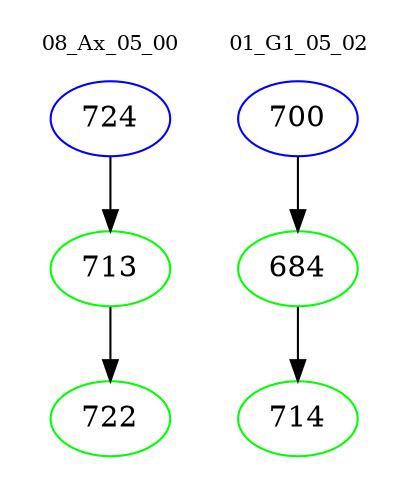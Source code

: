 digraph{
subgraph cluster_0 {
color = white
label = "08_Ax_05_00";
fontsize=10;
T0_724 [label="724", color="blue"]
T0_724 -> T0_713 [color="black"]
T0_713 [label="713", color="green"]
T0_713 -> T0_722 [color="black"]
T0_722 [label="722", color="green"]
}
subgraph cluster_1 {
color = white
label = "01_G1_05_02";
fontsize=10;
T1_700 [label="700", color="blue"]
T1_700 -> T1_684 [color="black"]
T1_684 [label="684", color="green"]
T1_684 -> T1_714 [color="black"]
T1_714 [label="714", color="green"]
}
}
